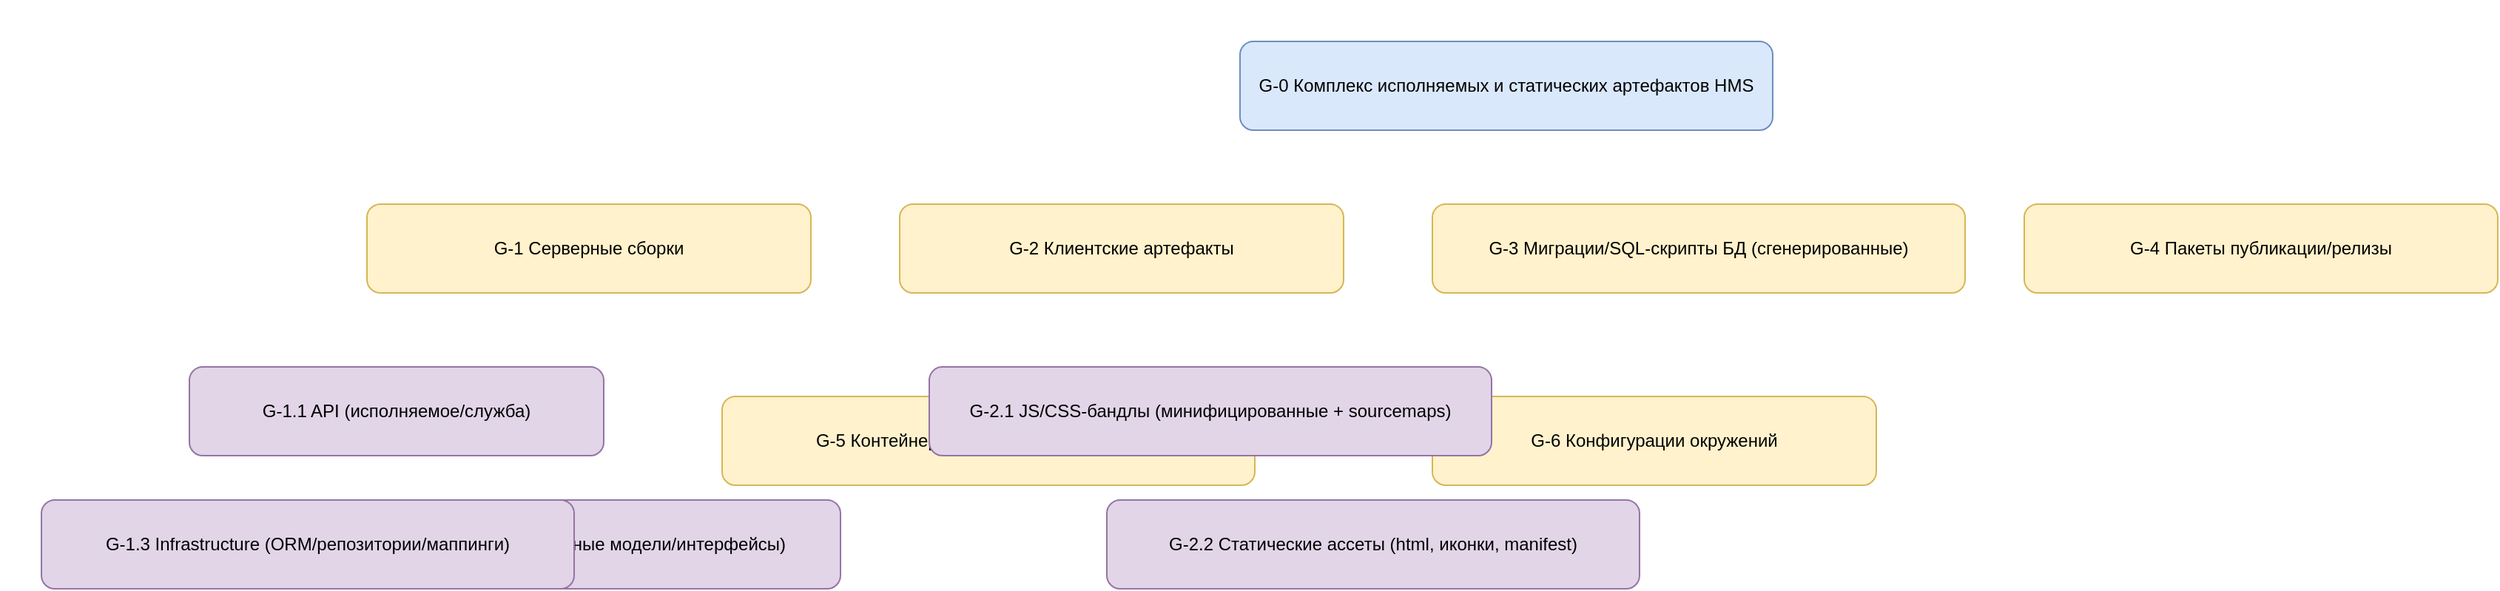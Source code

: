 <mxfile version="24.7.7" type="device">
  <diagram id="G" name="G - Генерируемое ПО">
    <mxGraphModel dx="1600" dy="900" grid="1" gridSize="10" guides="1" tooltips="1" connect="1" arrows="1" fold="1" page="1" pageScale="1" pageWidth="1920" pageHeight="1080" math="0" shadow="0">
      <root>
        <mxCell id="0"/>
        <mxCell id="1" parent="0"/>
        <!-- Root -->
        <mxCell id="2" value="G-0 Комплекс исполняемых и статических артефактов HMS" style="rounded=1;whiteSpace=wrap;html=1;fillColor=#dae8fc;strokeColor=#6c8ebf;" vertex="1" parent="1">
          <mxGeometry x="830" y="20" width="360" height="60" as="geometry"/>
        </mxCell>

        <!-- Level 1 -->
        <mxCell id="3" value="G-1 Серверные сборки" style="rounded=1;whiteSpace=wrap;html=1;fillColor=#fff2cc;strokeColor=#d6b656;" vertex="1" parent="1">
          <mxGeometry x="240" y="130" width="300" height="60" as="geometry"/>
        </mxCell>
        <mxCell id="4" value="G-2 Клиентские артефакты" style="rounded=1;whiteSpace=wrap;html=1;fillColor=#fff2cc;strokeColor=#d6b656;" vertex="1" parent="1">
          <mxGeometry x="600" y="130" width="300" height="60" as="geometry"/>
        </mxCell>
        <mxCell id="5" value="G-3 Миграции/SQL-скрипты БД (сгенерированные)" style="rounded=1;whiteSpace=wrap;html=1;fillColor=#fff2cc;strokeColor=#d6b656;" vertex="1" parent="1">
          <mxGeometry x="960" y="130" width="360" height="60" as="geometry"/>
        </mxCell>
        <mxCell id="6" value="G-4 Пакеты публикации/релизы" style="rounded=1;whiteSpace=wrap;html=1;fillColor=#fff2cc;strokeColor=#d6b656;" vertex="1" parent="1">
          <mxGeometry x="1360" y="130" width="320" height="60" as="geometry"/>
        </mxCell>
        <mxCell id="7" value="G-5 Контейнерные образы (опционально)" style="rounded=1;whiteSpace=wrap;html=1;fillColor=#fff2cc;strokeColor=#d6b656;" vertex="1" parent="1">
          <mxGeometry x="480" y="260" width="360" height="60" as="geometry"/>
        </mxCell>
        <mxCell id="8" value="G-6 Конфигурации окружений" style="rounded=1;whiteSpace=wrap;html=1;fillColor=#fff2cc;strokeColor=#d6b656;" vertex="1" parent="1">
          <mxGeometry x="960" y="260" width="300" height="60" as="geometry"/>
        </mxCell>

        <!-- Edges from G-0 -->
        <mxCell id="e2_3" edge="1" parent="1" source="2" target="3" style="edgeStyle=orthogonalEdgeStyle;rounded=1;endArrow=block;html=1;strokeColor=#6c8ebf;"/>
        <mxCell id="e2_4" edge="1" parent="1" source="2" target="4" style="edgeStyle=orthogonalEdgeStyle;rounded=1;endArrow=block;html=1;strokeColor=#6c8ebf;"/>
        <mxCell id="e2_5" edge="1" parent="1" source="2" target="5" style="edgeStyle=orthogonalEdgeStyle;rounded=1;endArrow=block;html=1;strokeColor=#6c8ebf;"/>
        <mxCell id="e2_6" edge="1" parent="1" source="2" target="6" style="edgeStyle=orthogonalEdgeStyle;rounded=1;endArrow=block;html=1;strokeColor=#6c8ebf;"/>
        <mxCell id="e2_7" edge="1" parent="1" source="2" target="7" style="edgeStyle=orthogonalEdgeStyle;rounded=1;endArrow=block;html=1;strokeColor=#6c8ebf;"/>
        <mxCell id="e2_8" edge="1" parent="1" source="2" target="8" style="edgeStyle=orthogonalEdgeStyle;rounded=1;endArrow=block;html=1;strokeColor=#6c8ebf;"/>

        <!-- Level 2 under G-1 -->
        <mxCell id="9" value="G-1.1 API (исполняемое/служба)" style="rounded=1;whiteSpace=wrap;html=1;fillColor=#e1d5e7;strokeColor=#9673a6;" vertex="1" parent="1">
          <mxGeometry x="120" y="240" width="280" height="60" as="geometry"/>
        </mxCell>
        <mxCell id="10" value="G-1.2 Core (доменные модели/интерфейсы)" style="rounded=1;whiteSpace=wrap;html=1;fillColor=#e1d5e7;strokeColor=#9673a6;" vertex="1" parent="1">
          <mxGeometry x="240" y="330" width="320" height="60" as="geometry"/>
        </mxCell>
        <mxCell id="11" value="G-1.3 Infrastructure (ORM/репозитории/маппинги)" style="rounded=1;whiteSpace=wrap;html=1;fillColor=#e1d5e7;strokeColor=#9673a6;" vertex="1" parent="1">
          <mxGeometry x="20" y="330" width="360" height="60" as="geometry"/>
        </mxCell>

        <!-- Edges from G-1 -->
        <mxCell id="e3_9" edge="1" parent="1" source="3" target="9" style="edgeStyle=orthogonalEdgeStyle;rounded=1;endArrow=block;html=1;strokeColor=#d6b656;"/>
        <mxCell id="e3_10" edge="1" parent="1" source="3" target="10" style="edgeStyle=orthogonalEdgeStyle;rounded=1;endArrow=block;html=1;strokeColor=#d6b656;"/>
        <mxCell id="e3_11" edge="1" parent="1" source="3" target="11" style="edgeStyle=orthogonalEdgeStyle;rounded=1;endArrow=block;html=1;strokeColor=#d6b656;"/>

        <!-- Level 2 under G-2 -->
        <mxCell id="12" value="G-2.1 JS/CSS-бандлы (минифицированные + sourcemaps)" style="rounded=1;whiteSpace=wrap;html=1;fillColor=#e1d5e7;strokeColor=#9673a6;" vertex="1" parent="1">
          <mxGeometry x="620" y="240" width="380" height="60" as="geometry"/>
        </mxCell>
        <mxCell id="13" value="G-2.2 Статические ассеты (html, иконки, manifest)" style="rounded=1;whiteSpace=wrap;html=1;fillColor=#e1d5e7;strokeColor=#9673a6;" vertex="1" parent="1">
          <mxGeometry x="740" y="330" width="360" height="60" as="geometry"/>
        </mxCell>

        <!-- Edges from G-2 -->
        <mxCell id="e4_12" edge="1" parent="1" source="4" target="12" style="edgeStyle=orthogonalEdgeStyle;rounded=1;endArrow=block;html=1;strokeColor=#d6b656;"/>
        <mxCell id="e4_13" edge="1" parent="1" source="4" target="13" style="edgeStyle=orthogonalEdgeStyle;rounded=1;endArrow=block;html=1;strokeColor=#d6b656;"/>
      </root>
    </mxGraphModel>
  </diagram>

  <diagram id="S" name="S - Системное ПО">
    <mxGraphModel dx="1600" dy="900" grid="1" gridSize="10" guides="1" tooltips="1" connect="1" arrows="1" fold="1" page="1" pageScale="1" pageWidth="1920" pageHeight="1080" math="0" shadow="0">
      <root>
        <mxCell id="0"/>
        <mxCell id="1" parent="0"/>

        <!-- Root -->
        <mxCell id="20" value="S-0 Платформа исполнения и сервисы среды" style="rounded=1;whiteSpace=wrap;html=1;fillColor=#dae8fc;strokeColor=#6c8ebf;" vertex="1" parent="1">
          <mxGeometry x="820" y="20" width="380" height="60" as="geometry"/>
        </mxCell>

        <!-- Level 1 -->
        <mxCell id="21" value="S-1 ОС и управление ресурсами" style="rounded=1;whiteSpace=wrap;html=1;fillColor=#fff2cc;strokeColor=#d6b656;" vertex="1" parent="1">
          <mxGeometry x="220" y="120" width="340" height="60" as="geometry"/>
        </mxCell>
        <mxCell id="22" value="S-2 Платформа выполнения и инструменты" style="rounded=1;whiteSpace=wrap;html=1;fillColor=#fff2cc;strokeColor=#d6b656;" vertex="1" parent="1">
          <mxGeometry x="600" y="120" width="380" height="60" as="geometry"/>
        </mxCell>
        <mxCell id="23" value="S-3 СУБД" style="rounded=1;whiteSpace=wrap;html=1;fillColor=#fff2cc;strokeColor=#d6b656;" vertex="1" parent="1">
          <mxGeometry x="1020" y="120" width="200" height="60" as="geometry"/>
        </mxCell>
        <mxCell id="24" value="S-4 Веб-сервер/прокси/TLS" style="rounded=1;whiteSpace=wrap;html=1;fillColor=#fff2cc;strokeColor=#d6b656;" vertex="1" parent="1">
          <mxGeometry x="1260" y="120" width="300" height="60" as="geometry"/>
        </mxCell>
        <mxCell id="25" value="S-5 Контейнерная платформа (опц.)" style="rounded=1;whiteSpace=wrap;html=1;fillColor=#fff2cc;strokeColor=#d6b656;" vertex="1" parent="1">
          <mxGeometry x="340" y="240" width="320" height="60" as="geometry"/>
        </mxCell>
        <mxCell id="26" value="S-6 CI/CD и хранилища артефактов" style="rounded=1;whiteSpace=wrap;html=1;fillColor=#fff2cc;strokeColor=#d6b656;" vertex="1" parent="1">
          <mxGeometry x="700" y="240" width="360" height="60" as="geometry"/>
        </mxCell>
        <mxCell id="27" value="S-7 Мониторинг/логирование/трейсинг" style="rounded=1;whiteSpace=wrap;html=1;fillColor=#fff2cc;strokeColor=#d6b656;" vertex="1" parent="1">
          <mxGeometry x="1100" y="240" width="380" height="60" as="geometry"/>
        </mxCell>
        <mxCell id="28" value="S-8 Резервное копирование/восстановление" style="rounded=1;whiteSpace=wrap;html=1;fillColor=#fff2cc;strokeColor=#d6b656;" vertex="1" parent="1">
          <mxGeometry x="520" y="360" width="380" height="60" as="geometry"/>
        </mxCell>
        <mxCell id="29" value="S-9 Управление секретами/конфигурациями" style="rounded=1;whiteSpace=wrap;html=1;fillColor=#fff2cc;strokeColor=#d6b656;" vertex="1" parent="1">
          <mxGeometry x="980" y="360" width="420" height="60" as="geometry"/>
        </mxCell>

        <!-- Edges from S-0 -->
        <mxCell id="e20_21" edge="1" parent="1" source="20" target="21" style="edgeStyle=orthogonalEdgeStyle;rounded=1;endArrow=block;html=1;strokeColor=#6c8ebf;"/>
        <mxCell id="e20_22" edge="1" parent="1" source="20" target="22" style="edgeStyle=orthogonalEdgeStyle;rounded=1;endArrow=block;html=1;strokeColor=#6c8ebf;"/>
        <mxCell id="e20_23" edge="1" parent="1" source="20" target="23" style="edgeStyle=orthogonalEdgeStyle;rounded=1;endArrow=block;html=1;strokeColor=#6c8ebf;"/>
        <mxCell id="e20_24" edge="1" parent="1" source="20" target="24" style="edgeStyle=orthogonalEdgeStyle;rounded=1;endArrow=block;html=1;strokeColor=#6c8ebf;"/>
        <mxCell id="e20_25" edge="1" parent="1" source="20" target="25" style="edgeStyle=orthogonalEdgeStyle;rounded=1;endArrow=block;html=1;strokeColor=#6c8ebf;"/>
        <mxCell id="e20_26" edge="1" parent="1" source="20" target="26" style="edgeStyle=orthogonalEdgeStyle;rounded=1;endArrow=block;html=1;strokeColor=#6c8ebf;"/>
        <mxCell id="e20_27" edge="1" parent="1" source="20" target="27" style="edgeStyle=orthogonalEdgeStyle;rounded=1;endArrow=block;html=1;strokeColor=#6c8ebf;"/>
        <mxCell id="e20_28" edge="1" parent="1" source="20" target="28" style="edgeStyle=orthogonalEdgeStyle;rounded=1;endArrow=block;html=1;strokeColor=#6c8ebf;"/>
        <mxCell id="e20_29" edge="1" parent="1" source="20" target="29" style="edgeStyle=orthogonalEdgeStyle;rounded=1;endArrow=block;html=1;strokeColor=#6c8ebf;"/>

        <!-- Level 2 under S-2 -->
        <mxCell id="30" value="S-2.1 .NET SDK/Runtime" style="rounded=1;whiteSpace=wrap;html=1;fillColor=#e1d5e7;strokeColor=#9673a6;" vertex="1" parent="1">
          <mxGeometry x="580" y="330" width="260" height="60" as="geometry"/>
        </mxCell>
        <mxCell id="31" value="S-2.2 Node.js/npm" style="rounded=1;whiteSpace=wrap;html=1;fillColor=#e1d5e7;strokeColor=#9673a6;" vertex="1" parent="1">
          <mxGeometry x="860" y="330" width="240" height="60" as="geometry"/>
        </mxCell>

        <mxCell id="e22_30" edge="1" parent="1" source="22" target="30" style="edgeStyle=orthogonalEdgeStyle;rounded=1;endArrow=block;html=1;strokeColor=#d6b656;"/>
        <mxCell id="e22_31" edge="1" parent="1" source="22" target="31" style="edgeStyle=orthogonalEdgeStyle;rounded=1;endArrow=block;html=1;strokeColor=#d6b656;"/>
      </root>
    </mxGraphModel>
  </diagram>
</mxfile>